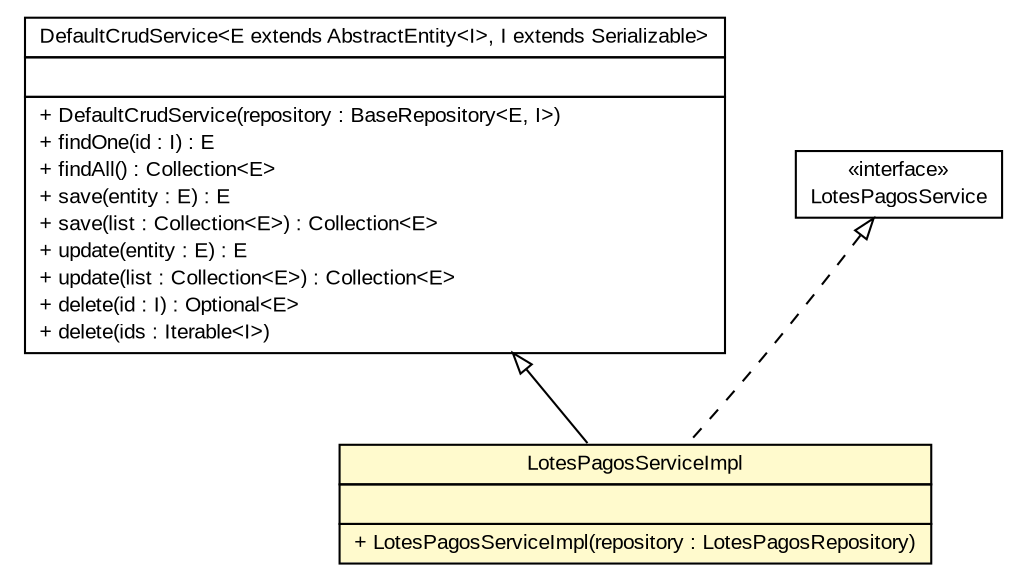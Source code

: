 #!/usr/local/bin/dot
#
# Class diagram 
# Generated by UMLGraph version R5_6 (http://www.umlgraph.org/)
#

digraph G {
	edge [fontname="arial",fontsize=10,labelfontname="arial",labelfontsize=10];
	node [fontname="arial",fontsize=10,shape=plaintext];
	nodesep=0.25;
	ranksep=0.5;
	// br.gov.to.sefaz.business.service.impl.DefaultCrudService<E extends br.gov.to.sefaz.persistence.entity.AbstractEntity<I>, I extends java.io.Serializable>
	c517053 [label=<<table title="br.gov.to.sefaz.business.service.impl.DefaultCrudService" border="0" cellborder="1" cellspacing="0" cellpadding="2" port="p" href="../../../../business/service/impl/DefaultCrudService.html">
		<tr><td><table border="0" cellspacing="0" cellpadding="1">
<tr><td align="center" balign="center"> DefaultCrudService&lt;E extends AbstractEntity&lt;I&gt;, I extends Serializable&gt; </td></tr>
		</table></td></tr>
		<tr><td><table border="0" cellspacing="0" cellpadding="1">
<tr><td align="left" balign="left">  </td></tr>
		</table></td></tr>
		<tr><td><table border="0" cellspacing="0" cellpadding="1">
<tr><td align="left" balign="left"> + DefaultCrudService(repository : BaseRepository&lt;E, I&gt;) </td></tr>
<tr><td align="left" balign="left"> + findOne(id : I) : E </td></tr>
<tr><td align="left" balign="left"> + findAll() : Collection&lt;E&gt; </td></tr>
<tr><td align="left" balign="left"> + save(entity : E) : E </td></tr>
<tr><td align="left" balign="left"> + save(list : Collection&lt;E&gt;) : Collection&lt;E&gt; </td></tr>
<tr><td align="left" balign="left"> + update(entity : E) : E </td></tr>
<tr><td align="left" balign="left"> + update(list : Collection&lt;E&gt;) : Collection&lt;E&gt; </td></tr>
<tr><td align="left" balign="left"> + delete(id : I) : Optional&lt;E&gt; </td></tr>
<tr><td align="left" balign="left"> + delete(ids : Iterable&lt;I&gt;) </td></tr>
		</table></td></tr>
		</table>>, URL="../../../../business/service/impl/DefaultCrudService.html", fontname="arial", fontcolor="black", fontsize=10.0];
	// br.gov.to.sefaz.arr.processamento.service.LotesPagosService
	c517670 [label=<<table title="br.gov.to.sefaz.arr.processamento.service.LotesPagosService" border="0" cellborder="1" cellspacing="0" cellpadding="2" port="p" href="../LotesPagosService.html">
		<tr><td><table border="0" cellspacing="0" cellpadding="1">
<tr><td align="center" balign="center"> &#171;interface&#187; </td></tr>
<tr><td align="center" balign="center"> LotesPagosService </td></tr>
		</table></td></tr>
		</table>>, URL="../LotesPagosService.html", fontname="arial", fontcolor="black", fontsize=10.0];
	// br.gov.to.sefaz.arr.processamento.service.impl.LotesPagosServiceImpl
	c517682 [label=<<table title="br.gov.to.sefaz.arr.processamento.service.impl.LotesPagosServiceImpl" border="0" cellborder="1" cellspacing="0" cellpadding="2" port="p" bgcolor="lemonChiffon" href="./LotesPagosServiceImpl.html">
		<tr><td><table border="0" cellspacing="0" cellpadding="1">
<tr><td align="center" balign="center"> LotesPagosServiceImpl </td></tr>
		</table></td></tr>
		<tr><td><table border="0" cellspacing="0" cellpadding="1">
<tr><td align="left" balign="left">  </td></tr>
		</table></td></tr>
		<tr><td><table border="0" cellspacing="0" cellpadding="1">
<tr><td align="left" balign="left"> + LotesPagosServiceImpl(repository : LotesPagosRepository) </td></tr>
		</table></td></tr>
		</table>>, URL="./LotesPagosServiceImpl.html", fontname="arial", fontcolor="black", fontsize=10.0];
	//br.gov.to.sefaz.arr.processamento.service.impl.LotesPagosServiceImpl extends br.gov.to.sefaz.business.service.impl.DefaultCrudService<br.gov.to.sefaz.arr.persistence.entity.LotesPagos, br.gov.to.sefaz.arr.persistence.entity.LotesPagosPK>
	c517053:p -> c517682:p [dir=back,arrowtail=empty];
	//br.gov.to.sefaz.arr.processamento.service.impl.LotesPagosServiceImpl implements br.gov.to.sefaz.arr.processamento.service.LotesPagosService
	c517670:p -> c517682:p [dir=back,arrowtail=empty,style=dashed];
}

